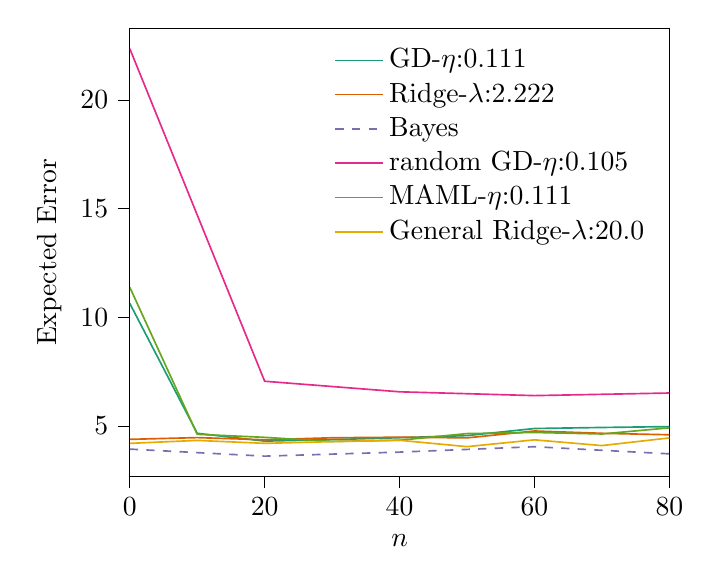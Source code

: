 % This file was created with tikzplotlib v0.10.1.
\begin{tikzpicture}

\definecolor{chocolate217952}{RGB}{217,95,2}
\definecolor{darkcyan27158119}{RGB}{27,158,119}
\definecolor{darkgray176}{RGB}{176,176,176}
\definecolor{deeppink23141138}{RGB}{231,41,138}
\definecolor{lightslategray117112179}{RGB}{117,112,179}
\definecolor{olivedrab10216630}{RGB}{102,166,30}
\definecolor{orange2301712}{RGB}{230,171,2}

\begin{axis}[
legend cell align={left},
legend style={fill opacity=0.8, draw opacity=1, text opacity=1, draw=none},
tick align=outside,
tick pos=left,
x grid style={darkgray176},
xlabel={\(\displaystyle n\)},
xmin=0, xmax=80,
xtick style={color=black},
y grid style={darkgray176},
ylabel={Expected Error},
ymin=2.671, ymax=23.294,
ytick style={color=black}
]
\addplot [semithick, darkcyan27158119]
table {%
0 10.637
10 4.66
20 4.301
30 4.37
40 4.458
50 4.555
60 4.881
70 4.928
80 4.968
90 5.036
};
\addlegendentry{GD-$\eta$:0.111}
\addplot [semithick, chocolate217952]
table {%
0 4.382
10 4.462
20 4.362
30 4.455
40 4.481
50 4.45
60 4.766
70 4.66
80 4.592
90 4.438
};
\addlegendentry{Ridge-$\lambda$:2.222}
\addplot [semithick, lightslategray117112179, dashed]
table {%
0 3.933
20 3.609
40 3.795
60 4.043
80 3.715
};
\addlegendentry{Bayes}
\addplot [semithick, deeppink23141138]
table {%
0 22.357
20 7.055
40 6.569
60 6.394
80 6.513
};
\addlegendentry{random GD-$\eta$:0.105}
\addplot [semithick, olivedrab10216630]
table {%
0 11.38
10 4.614
20 4.474
30 4.285
40 4.342
50 4.647
60 4.698
70 4.629
80 4.912
90 5.033
};
\addlegendentry{MAML-$\eta$:0.111}
\addplot [semithick, orange2301712]
table {%
0 4.197
10 4.333
20 4.198
30 4.276
40 4.339
50 4.046
60 4.359
70 4.095
80 4.448
90 4.333
};
\addlegendentry{General Ridge-$\lambda$:20.0}
\end{axis}

\end{tikzpicture}
